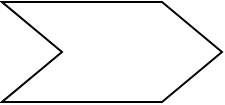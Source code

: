 <mxfile version="15.4.1" type="github">
  <diagram id="wFE0QG_FPsp0jaGvCLVb" name="Page-1">
    <mxGraphModel dx="2574" dy="1604" grid="1" gridSize="10" guides="1" tooltips="1" connect="1" arrows="1" fold="1" page="0" pageScale="1" pageWidth="1100" pageHeight="850" background="none" math="0" shadow="0">
      <root>
        <mxCell id="0" />
        <mxCell id="1" parent="0" />
        <mxCell id="M3J4-zANVfabWTZNHejC-1" value="" style="html=1;shadow=0;dashed=0;align=center;verticalAlign=middle;shape=mxgraph.arrows2.arrow;dy=0;dx=30;notch=30;" vertex="1" parent="1">
          <mxGeometry x="-840" y="-760" width="110" height="50" as="geometry" />
        </mxCell>
      </root>
    </mxGraphModel>
  </diagram>
</mxfile>
